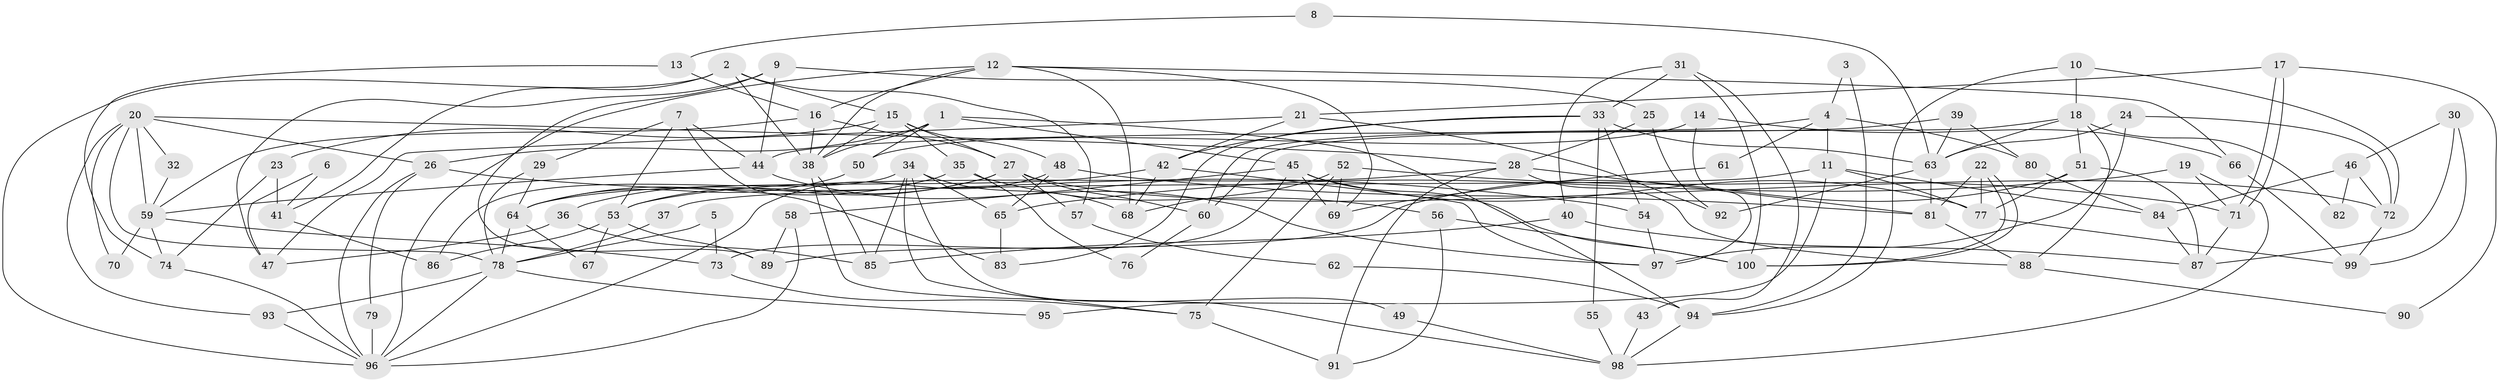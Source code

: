 // coarse degree distribution, {3: 0.15714285714285714, 4: 0.2571428571428571, 6: 0.12857142857142856, 5: 0.15714285714285714, 11: 0.014285714285714285, 10: 0.014285714285714285, 2: 0.14285714285714285, 7: 0.07142857142857142, 8: 0.05714285714285714}
// Generated by graph-tools (version 1.1) at 2025/37/03/04/25 23:37:13]
// undirected, 100 vertices, 200 edges
graph export_dot {
  node [color=gray90,style=filled];
  1;
  2;
  3;
  4;
  5;
  6;
  7;
  8;
  9;
  10;
  11;
  12;
  13;
  14;
  15;
  16;
  17;
  18;
  19;
  20;
  21;
  22;
  23;
  24;
  25;
  26;
  27;
  28;
  29;
  30;
  31;
  32;
  33;
  34;
  35;
  36;
  37;
  38;
  39;
  40;
  41;
  42;
  43;
  44;
  45;
  46;
  47;
  48;
  49;
  50;
  51;
  52;
  53;
  54;
  55;
  56;
  57;
  58;
  59;
  60;
  61;
  62;
  63;
  64;
  65;
  66;
  67;
  68;
  69;
  70;
  71;
  72;
  73;
  74;
  75;
  76;
  77;
  78;
  79;
  80;
  81;
  82;
  83;
  84;
  85;
  86;
  87;
  88;
  89;
  90;
  91;
  92;
  93;
  94;
  95;
  96;
  97;
  98;
  99;
  100;
  1 -- 38;
  1 -- 45;
  1 -- 26;
  1 -- 50;
  1 -- 94;
  2 -- 41;
  2 -- 15;
  2 -- 38;
  2 -- 57;
  2 -- 96;
  3 -- 4;
  3 -- 94;
  4 -- 80;
  4 -- 60;
  4 -- 11;
  4 -- 61;
  5 -- 78;
  5 -- 73;
  6 -- 47;
  6 -- 41;
  7 -- 53;
  7 -- 44;
  7 -- 29;
  7 -- 83;
  8 -- 13;
  8 -- 63;
  9 -- 89;
  9 -- 44;
  9 -- 25;
  9 -- 47;
  10 -- 94;
  10 -- 72;
  10 -- 18;
  11 -- 77;
  11 -- 37;
  11 -- 84;
  11 -- 95;
  12 -- 96;
  12 -- 38;
  12 -- 16;
  12 -- 66;
  12 -- 68;
  12 -- 69;
  13 -- 74;
  13 -- 16;
  14 -- 50;
  14 -- 97;
  14 -- 66;
  15 -- 38;
  15 -- 48;
  15 -- 23;
  15 -- 27;
  15 -- 35;
  16 -- 27;
  16 -- 38;
  16 -- 59;
  17 -- 21;
  17 -- 71;
  17 -- 71;
  17 -- 90;
  18 -- 51;
  18 -- 60;
  18 -- 63;
  18 -- 82;
  18 -- 88;
  19 -- 65;
  19 -- 71;
  19 -- 98;
  20 -- 78;
  20 -- 26;
  20 -- 28;
  20 -- 32;
  20 -- 59;
  20 -- 70;
  20 -- 93;
  21 -- 42;
  21 -- 47;
  21 -- 92;
  22 -- 81;
  22 -- 100;
  22 -- 100;
  22 -- 77;
  23 -- 74;
  23 -- 41;
  24 -- 63;
  24 -- 97;
  24 -- 72;
  25 -- 28;
  25 -- 92;
  26 -- 96;
  26 -- 54;
  26 -- 79;
  27 -- 72;
  27 -- 36;
  27 -- 53;
  27 -- 57;
  27 -- 60;
  28 -- 88;
  28 -- 53;
  28 -- 81;
  28 -- 91;
  29 -- 64;
  29 -- 78;
  30 -- 87;
  30 -- 46;
  30 -- 99;
  31 -- 33;
  31 -- 100;
  31 -- 40;
  31 -- 43;
  32 -- 59;
  33 -- 83;
  33 -- 63;
  33 -- 42;
  33 -- 54;
  33 -- 55;
  34 -- 68;
  34 -- 75;
  34 -- 49;
  34 -- 65;
  34 -- 85;
  34 -- 86;
  35 -- 64;
  35 -- 56;
  35 -- 76;
  36 -- 85;
  36 -- 47;
  37 -- 78;
  38 -- 85;
  38 -- 98;
  39 -- 63;
  39 -- 44;
  39 -- 80;
  40 -- 85;
  40 -- 87;
  41 -- 86;
  42 -- 68;
  42 -- 64;
  42 -- 97;
  43 -- 98;
  44 -- 59;
  44 -- 97;
  45 -- 77;
  45 -- 100;
  45 -- 58;
  45 -- 69;
  45 -- 73;
  46 -- 72;
  46 -- 84;
  46 -- 82;
  48 -- 81;
  48 -- 96;
  48 -- 65;
  49 -- 98;
  50 -- 64;
  51 -- 77;
  51 -- 89;
  51 -- 87;
  52 -- 69;
  52 -- 71;
  52 -- 68;
  52 -- 75;
  53 -- 67;
  53 -- 86;
  53 -- 89;
  54 -- 97;
  55 -- 98;
  56 -- 91;
  56 -- 100;
  57 -- 62;
  58 -- 96;
  58 -- 89;
  59 -- 70;
  59 -- 73;
  59 -- 74;
  60 -- 76;
  61 -- 69;
  62 -- 94;
  63 -- 92;
  63 -- 81;
  64 -- 78;
  64 -- 67;
  65 -- 83;
  66 -- 99;
  71 -- 87;
  72 -- 99;
  73 -- 75;
  74 -- 96;
  75 -- 91;
  77 -- 99;
  78 -- 93;
  78 -- 95;
  78 -- 96;
  79 -- 96;
  80 -- 84;
  81 -- 88;
  84 -- 87;
  88 -- 90;
  93 -- 96;
  94 -- 98;
}
